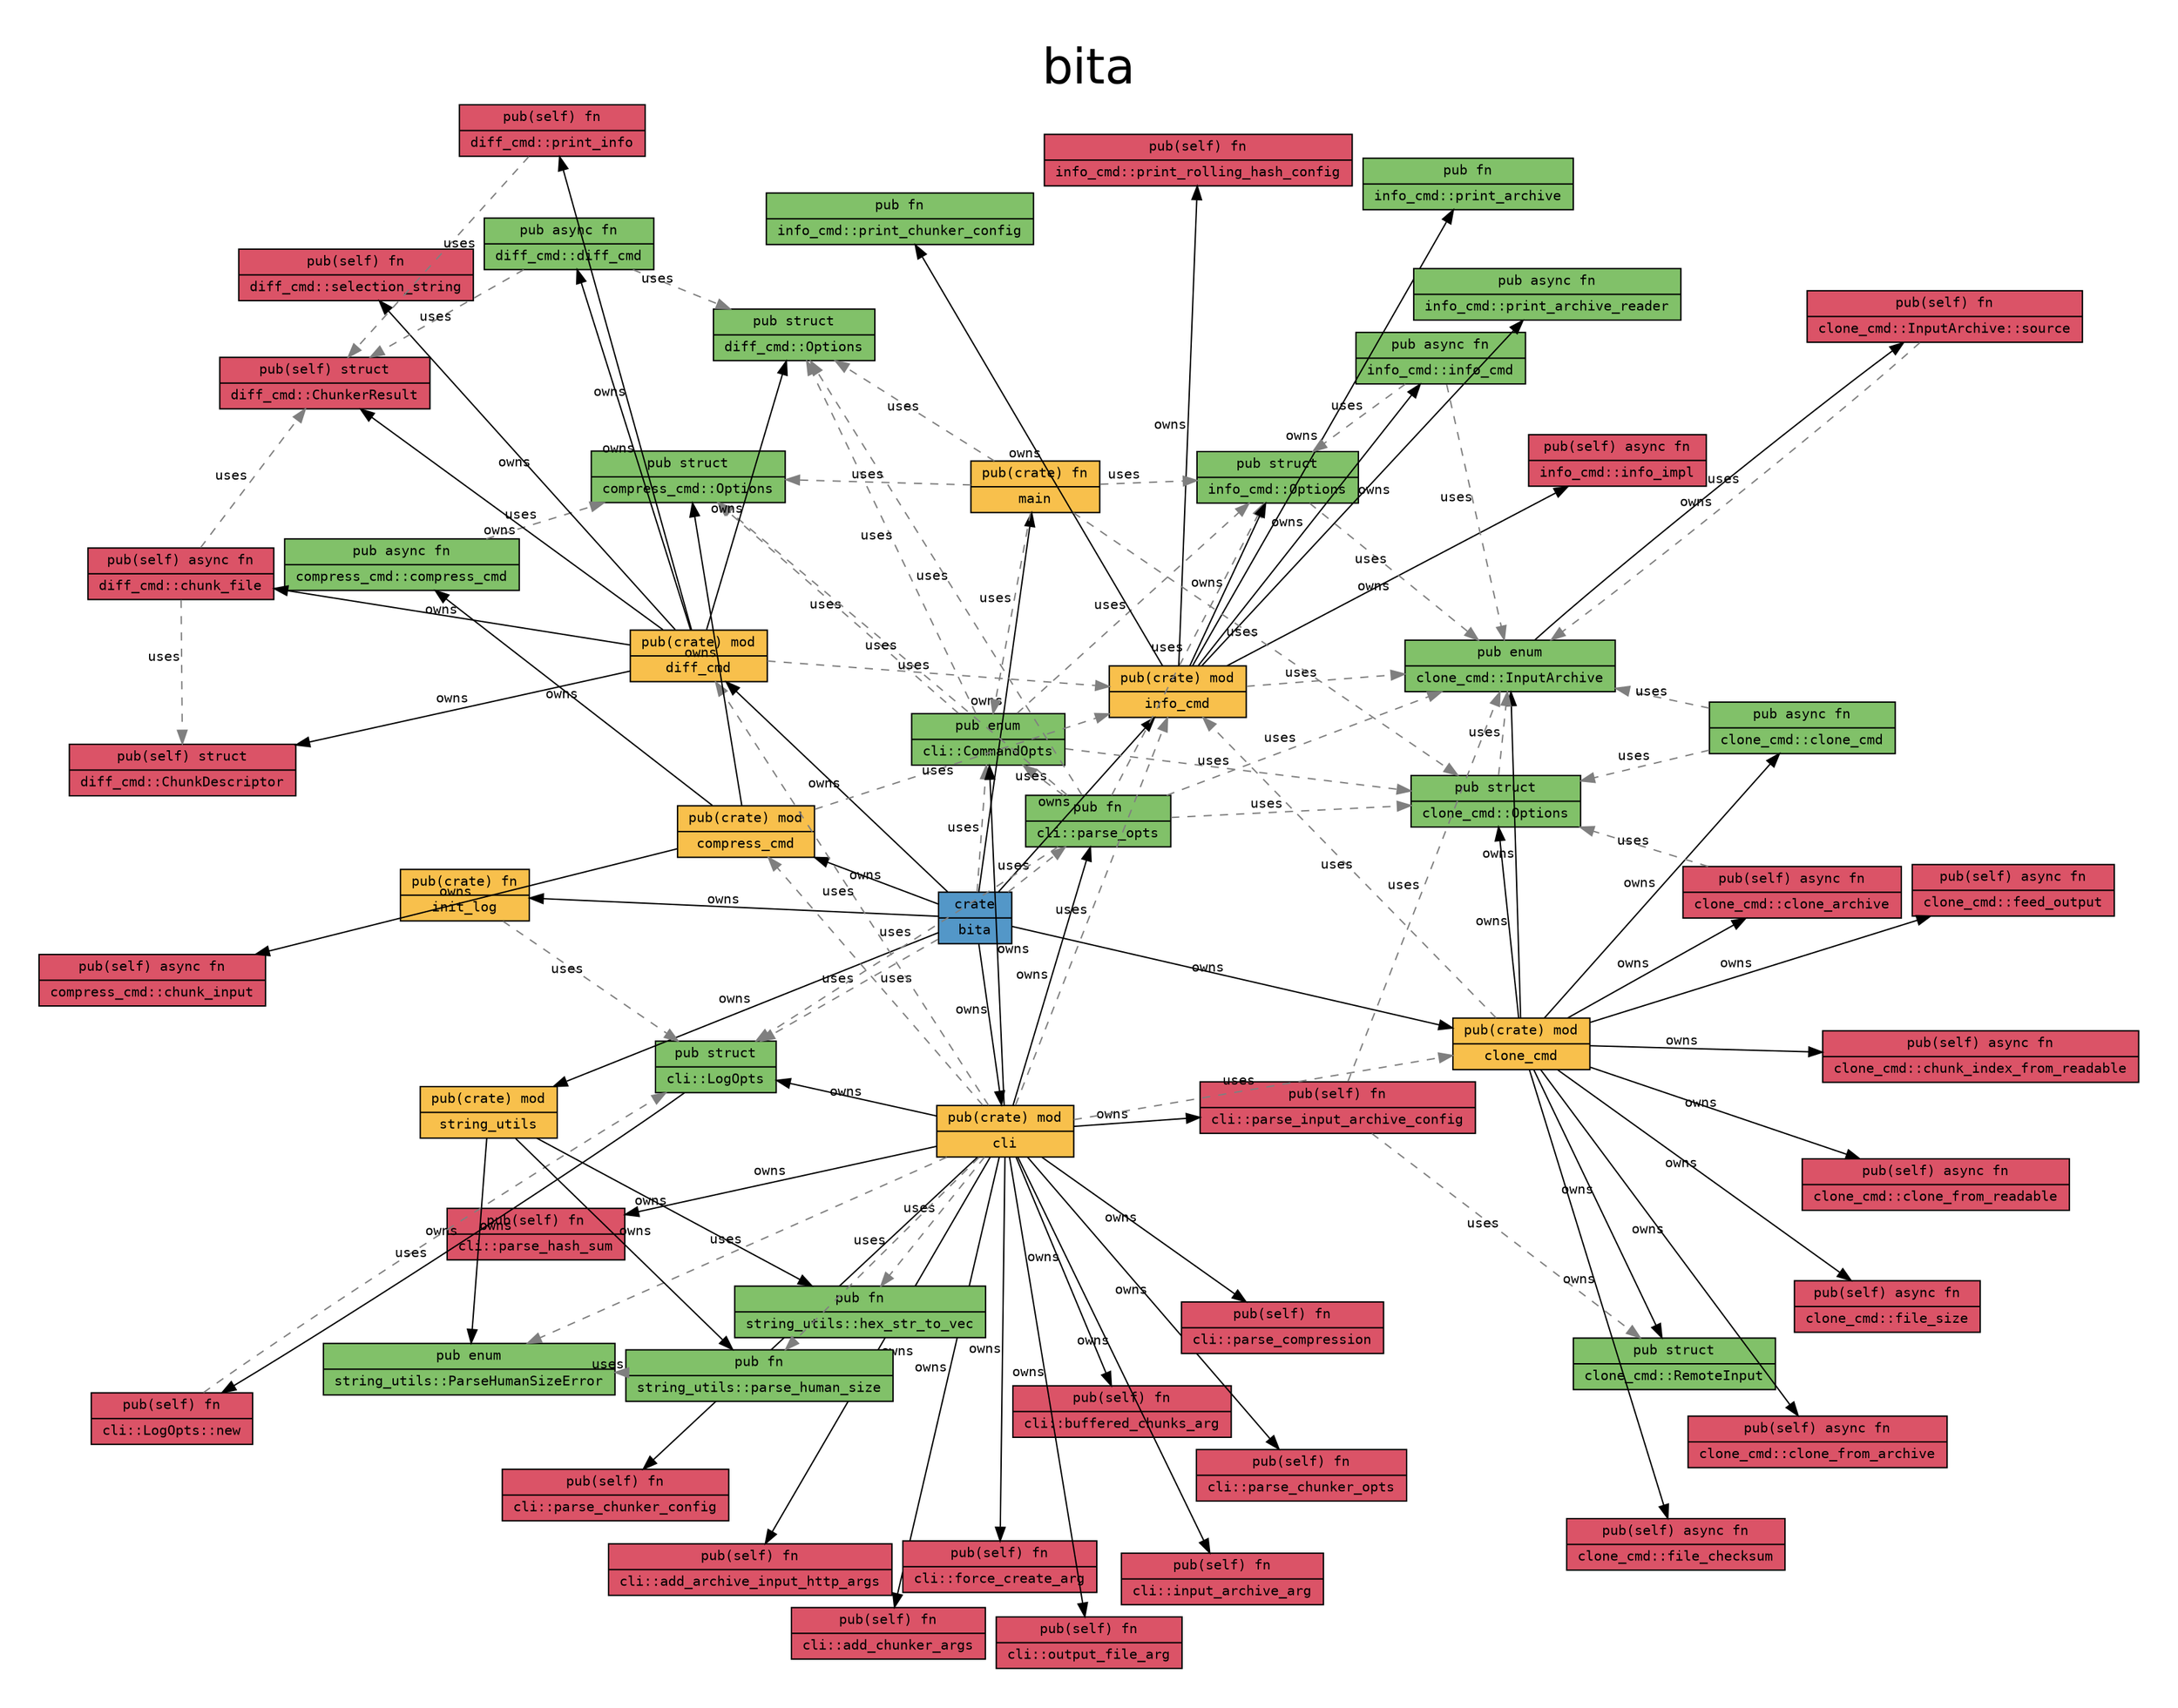 digraph {

    graph [
        label="bita",
        labelloc=t,

        pad=0.4,

        // Consider rendering the graph using a different layout algorithm, such as:
        // [dot, neato, twopi, circo, fdp, sfdp]
        layout=neato,
        overlap=false,
        splines="line",
        rankdir=LR,

        fontname="Helvetica", 
        fontsize="36",
    ];

    node [
        fontname="monospace",
        fontsize="10",
        shape="record",
        style="filled",
    ];

    edge [
        fontname="monospace",
        fontsize="10",
    ];

    "bita" [label="crate|bita", fillcolor="#5397c8"]; // "crate" node
    "bita::cli" [label="pub(crate) mod|cli", fillcolor="#f8c04c"]; // "mod" node
    "bita::cli::CommandOpts" [label="pub enum|cli::CommandOpts", fillcolor="#81c169"]; // "enum" node
    "bita::cli::LogOpts" [label="pub struct|cli::LogOpts", fillcolor="#81c169"]; // "struct" node
    "bita::cli::LogOpts::new" [label="pub(self) fn|cli::LogOpts::new", fillcolor="#db5367"]; // "fn" node
    "bita::cli::add_archive_input_http_args" [label="pub(self) fn|cli::add_archive_input_http_args", fillcolor="#db5367"]; // "fn" node
    "bita::cli::add_chunker_args" [label="pub(self) fn|cli::add_chunker_args", fillcolor="#db5367"]; // "fn" node
    "bita::cli::buffered_chunks_arg" [label="pub(self) fn|cli::buffered_chunks_arg", fillcolor="#db5367"]; // "fn" node
    "bita::cli::force_create_arg" [label="pub(self) fn|cli::force_create_arg", fillcolor="#db5367"]; // "fn" node
    "bita::cli::input_archive_arg" [label="pub(self) fn|cli::input_archive_arg", fillcolor="#db5367"]; // "fn" node
    "bita::cli::output_file_arg" [label="pub(self) fn|cli::output_file_arg", fillcolor="#db5367"]; // "fn" node
    "bita::cli::parse_chunker_config" [label="pub(self) fn|cli::parse_chunker_config", fillcolor="#db5367"]; // "fn" node
    "bita::cli::parse_chunker_opts" [label="pub(self) fn|cli::parse_chunker_opts", fillcolor="#db5367"]; // "fn" node
    "bita::cli::parse_compression" [label="pub(self) fn|cli::parse_compression", fillcolor="#db5367"]; // "fn" node
    "bita::cli::parse_hash_sum" [label="pub(self) fn|cli::parse_hash_sum", fillcolor="#db5367"]; // "fn" node
    "bita::cli::parse_input_archive_config" [label="pub(self) fn|cli::parse_input_archive_config", fillcolor="#db5367"]; // "fn" node
    "bita::cli::parse_opts" [label="pub fn|cli::parse_opts", fillcolor="#81c169"]; // "fn" node
    "bita::clone_cmd" [label="pub(crate) mod|clone_cmd", fillcolor="#f8c04c"]; // "mod" node
    "bita::clone_cmd::InputArchive" [label="pub enum|clone_cmd::InputArchive", fillcolor="#81c169"]; // "enum" node
    "bita::clone_cmd::InputArchive::source" [label="pub(self) fn|clone_cmd::InputArchive::source", fillcolor="#db5367"]; // "fn" node
    "bita::clone_cmd::Options" [label="pub struct|clone_cmd::Options", fillcolor="#81c169"]; // "struct" node
    "bita::clone_cmd::RemoteInput" [label="pub struct|clone_cmd::RemoteInput", fillcolor="#81c169"]; // "struct" node
    "bita::clone_cmd::chunk_index_from_readable" [label="pub(self) async fn|clone_cmd::chunk_index_from_readable", fillcolor="#db5367"]; // "async fn" node
    "bita::clone_cmd::clone_archive" [label="pub(self) async fn|clone_cmd::clone_archive", fillcolor="#db5367"]; // "async fn" node
    "bita::clone_cmd::clone_cmd" [label="pub async fn|clone_cmd::clone_cmd", fillcolor="#81c169"]; // "async fn" node
    "bita::clone_cmd::clone_from_archive" [label="pub(self) async fn|clone_cmd::clone_from_archive", fillcolor="#db5367"]; // "async fn" node
    "bita::clone_cmd::clone_from_readable" [label="pub(self) async fn|clone_cmd::clone_from_readable", fillcolor="#db5367"]; // "async fn" node
    "bita::clone_cmd::feed_output" [label="pub(self) async fn|clone_cmd::feed_output", fillcolor="#db5367"]; // "async fn" node
    "bita::clone_cmd::file_checksum" [label="pub(self) async fn|clone_cmd::file_checksum", fillcolor="#db5367"]; // "async fn" node
    "bita::clone_cmd::file_size" [label="pub(self) async fn|clone_cmd::file_size", fillcolor="#db5367"]; // "async fn" node
    "bita::compress_cmd" [label="pub(crate) mod|compress_cmd", fillcolor="#f8c04c"]; // "mod" node
    "bita::compress_cmd::Options" [label="pub struct|compress_cmd::Options", fillcolor="#81c169"]; // "struct" node
    "bita::compress_cmd::chunk_input" [label="pub(self) async fn|compress_cmd::chunk_input", fillcolor="#db5367"]; // "async fn" node
    "bita::compress_cmd::compress_cmd" [label="pub async fn|compress_cmd::compress_cmd", fillcolor="#81c169"]; // "async fn" node
    "bita::diff_cmd" [label="pub(crate) mod|diff_cmd", fillcolor="#f8c04c"]; // "mod" node
    "bita::diff_cmd::ChunkDescriptor" [label="pub(self) struct|diff_cmd::ChunkDescriptor", fillcolor="#db5367"]; // "struct" node
    "bita::diff_cmd::ChunkerResult" [label="pub(self) struct|diff_cmd::ChunkerResult", fillcolor="#db5367"]; // "struct" node
    "bita::diff_cmd::Options" [label="pub struct|diff_cmd::Options", fillcolor="#81c169"]; // "struct" node
    "bita::diff_cmd::chunk_file" [label="pub(self) async fn|diff_cmd::chunk_file", fillcolor="#db5367"]; // "async fn" node
    "bita::diff_cmd::diff_cmd" [label="pub async fn|diff_cmd::diff_cmd", fillcolor="#81c169"]; // "async fn" node
    "bita::diff_cmd::print_info" [label="pub(self) fn|diff_cmd::print_info", fillcolor="#db5367"]; // "fn" node
    "bita::diff_cmd::selection_string" [label="pub(self) fn|diff_cmd::selection_string", fillcolor="#db5367"]; // "fn" node
    "bita::info_cmd" [label="pub(crate) mod|info_cmd", fillcolor="#f8c04c"]; // "mod" node
    "bita::info_cmd::Options" [label="pub struct|info_cmd::Options", fillcolor="#81c169"]; // "struct" node
    "bita::info_cmd::info_cmd" [label="pub async fn|info_cmd::info_cmd", fillcolor="#81c169"]; // "async fn" node
    "bita::info_cmd::info_impl" [label="pub(self) async fn|info_cmd::info_impl", fillcolor="#db5367"]; // "async fn" node
    "bita::info_cmd::print_archive" [label="pub fn|info_cmd::print_archive", fillcolor="#81c169"]; // "fn" node
    "bita::info_cmd::print_archive_reader" [label="pub async fn|info_cmd::print_archive_reader", fillcolor="#81c169"]; // "async fn" node
    "bita::info_cmd::print_chunker_config" [label="pub fn|info_cmd::print_chunker_config", fillcolor="#81c169"]; // "fn" node
    "bita::info_cmd::print_rolling_hash_config" [label="pub(self) fn|info_cmd::print_rolling_hash_config", fillcolor="#db5367"]; // "fn" node
    "bita::init_log" [label="pub(crate) fn|init_log", fillcolor="#f8c04c"]; // "fn" node
    "bita::main" [label="pub(crate) fn|main", fillcolor="#f8c04c"]; // "fn" node
    "bita::string_utils" [label="pub(crate) mod|string_utils", fillcolor="#f8c04c"]; // "mod" node
    "bita::string_utils::ParseHumanSizeError" [label="pub enum|string_utils::ParseHumanSizeError", fillcolor="#81c169"]; // "enum" node
    "bita::string_utils::hex_str_to_vec" [label="pub fn|string_utils::hex_str_to_vec", fillcolor="#81c169"]; // "fn" node
    "bita::string_utils::parse_human_size" [label="pub fn|string_utils::parse_human_size", fillcolor="#81c169"]; // "fn" node

    "bita" -> "bita::cli" [label="owns", color="#000000", style="solid"] [constraint=true]; // "owns" edge
    "bita" -> "bita::cli::CommandOpts" [label="uses", color="#7f7f7f", style="dashed"] [constraint=false]; // "uses" edge
    "bita" -> "bita::cli::LogOpts" [label="uses", color="#7f7f7f", style="dashed"] [constraint=false]; // "uses" edge
    "bita" -> "bita::cli::parse_opts" [label="uses", color="#7f7f7f", style="dashed"] [constraint=false]; // "uses" edge
    "bita" -> "bita::clone_cmd" [label="owns", color="#000000", style="solid"] [constraint=true]; // "owns" edge
    "bita" -> "bita::compress_cmd" [label="owns", color="#000000", style="solid"] [constraint=true]; // "owns" edge
    "bita" -> "bita::diff_cmd" [label="owns", color="#000000", style="solid"] [constraint=true]; // "owns" edge
    "bita" -> "bita::info_cmd" [label="owns", color="#000000", style="solid"] [constraint=true]; // "owns" edge
    "bita" -> "bita::init_log" [label="owns", color="#000000", style="solid"] [constraint=true]; // "owns" edge
    "bita" -> "bita::main" [label="owns", color="#000000", style="solid"] [constraint=true]; // "owns" edge
    "bita" -> "bita::string_utils" [label="owns", color="#000000", style="solid"] [constraint=true]; // "owns" edge
    "bita::cli" -> "bita::cli::CommandOpts" [label="owns", color="#000000", style="solid"] [constraint=true]; // "owns" edge
    "bita::cli" -> "bita::cli::LogOpts" [label="owns", color="#000000", style="solid"] [constraint=true]; // "owns" edge
    "bita::cli" -> "bita::cli::add_archive_input_http_args" [label="owns", color="#000000", style="solid"] [constraint=true]; // "owns" edge
    "bita::cli" -> "bita::cli::add_chunker_args" [label="owns", color="#000000", style="solid"] [constraint=true]; // "owns" edge
    "bita::cli" -> "bita::cli::buffered_chunks_arg" [label="owns", color="#000000", style="solid"] [constraint=true]; // "owns" edge
    "bita::cli" -> "bita::cli::force_create_arg" [label="owns", color="#000000", style="solid"] [constraint=true]; // "owns" edge
    "bita::cli" -> "bita::cli::input_archive_arg" [label="owns", color="#000000", style="solid"] [constraint=true]; // "owns" edge
    "bita::cli" -> "bita::cli::output_file_arg" [label="owns", color="#000000", style="solid"] [constraint=true]; // "owns" edge
    "bita::cli" -> "bita::cli::parse_chunker_config" [label="owns", color="#000000", style="solid"] [constraint=true]; // "owns" edge
    "bita::cli" -> "bita::cli::parse_chunker_opts" [label="owns", color="#000000", style="solid"] [constraint=true]; // "owns" edge
    "bita::cli" -> "bita::cli::parse_compression" [label="owns", color="#000000", style="solid"] [constraint=true]; // "owns" edge
    "bita::cli" -> "bita::cli::parse_hash_sum" [label="owns", color="#000000", style="solid"] [constraint=true]; // "owns" edge
    "bita::cli" -> "bita::cli::parse_input_archive_config" [label="owns", color="#000000", style="solid"] [constraint=true]; // "owns" edge
    "bita::cli" -> "bita::cli::parse_opts" [label="owns", color="#000000", style="solid"] [constraint=true]; // "owns" edge
    "bita::cli" -> "bita::clone_cmd" [label="uses", color="#7f7f7f", style="dashed"] [constraint=false]; // "uses" edge
    "bita::cli" -> "bita::compress_cmd" [label="uses", color="#7f7f7f", style="dashed"] [constraint=false]; // "uses" edge
    "bita::cli" -> "bita::diff_cmd" [label="uses", color="#7f7f7f", style="dashed"] [constraint=false]; // "uses" edge
    "bita::cli" -> "bita::info_cmd" [label="uses", color="#7f7f7f", style="dashed"] [constraint=false]; // "uses" edge
    "bita::cli" -> "bita::string_utils::ParseHumanSizeError" [label="uses", color="#7f7f7f", style="dashed"] [constraint=false]; // "uses" edge
    "bita::cli" -> "bita::string_utils::hex_str_to_vec" [label="uses", color="#7f7f7f", style="dashed"] [constraint=false]; // "uses" edge
    "bita::cli" -> "bita::string_utils::parse_human_size" [label="uses", color="#7f7f7f", style="dashed"] [constraint=false]; // "uses" edge
    "bita::cli::CommandOpts" -> "bita::clone_cmd::Options" [label="uses", color="#7f7f7f", style="dashed"] [constraint=false]; // "uses" edge
    "bita::cli::CommandOpts" -> "bita::compress_cmd::Options" [label="uses", color="#7f7f7f", style="dashed"] [constraint=false]; // "uses" edge
    "bita::cli::CommandOpts" -> "bita::diff_cmd::Options" [label="uses", color="#7f7f7f", style="dashed"] [constraint=false]; // "uses" edge
    "bita::cli::CommandOpts" -> "bita::info_cmd::Options" [label="uses", color="#7f7f7f", style="dashed"] [constraint=false]; // "uses" edge
    "bita::cli::LogOpts" -> "bita::cli::LogOpts::new" [label="owns", color="#000000", style="solid"] [constraint=true]; // "owns" edge
    "bita::cli::LogOpts::new" -> "bita::cli::LogOpts" [label="uses", color="#7f7f7f", style="dashed"] [constraint=false]; // "uses" edge
    "bita::cli::parse_input_archive_config" -> "bita::clone_cmd::InputArchive" [label="uses", color="#7f7f7f", style="dashed"] [constraint=false]; // "uses" edge
    "bita::cli::parse_input_archive_config" -> "bita::clone_cmd::RemoteInput" [label="uses", color="#7f7f7f", style="dashed"] [constraint=false]; // "uses" edge
    "bita::cli::parse_opts" -> "bita::cli::CommandOpts" [label="uses", color="#7f7f7f", style="dashed"] [constraint=false]; // "uses" edge
    "bita::cli::parse_opts" -> "bita::cli::LogOpts" [label="uses", color="#7f7f7f", style="dashed"] [constraint=false]; // "uses" edge
    "bita::cli::parse_opts" -> "bita::clone_cmd::InputArchive" [label="uses", color="#7f7f7f", style="dashed"] [constraint=false]; // "uses" edge
    "bita::cli::parse_opts" -> "bita::clone_cmd::Options" [label="uses", color="#7f7f7f", style="dashed"] [constraint=false]; // "uses" edge
    "bita::cli::parse_opts" -> "bita::compress_cmd::Options" [label="uses", color="#7f7f7f", style="dashed"] [constraint=false]; // "uses" edge
    "bita::cli::parse_opts" -> "bita::diff_cmd::Options" [label="uses", color="#7f7f7f", style="dashed"] [constraint=false]; // "uses" edge
    "bita::cli::parse_opts" -> "bita::info_cmd::Options" [label="uses", color="#7f7f7f", style="dashed"] [constraint=false]; // "uses" edge
    "bita::clone_cmd" -> "bita::clone_cmd::InputArchive" [label="owns", color="#000000", style="solid"] [constraint=true]; // "owns" edge
    "bita::clone_cmd" -> "bita::clone_cmd::Options" [label="owns", color="#000000", style="solid"] [constraint=true]; // "owns" edge
    "bita::clone_cmd" -> "bita::clone_cmd::RemoteInput" [label="owns", color="#000000", style="solid"] [constraint=true]; // "owns" edge
    "bita::clone_cmd" -> "bita::clone_cmd::chunk_index_from_readable" [label="owns", color="#000000", style="solid"] [constraint=true]; // "owns" edge
    "bita::clone_cmd" -> "bita::clone_cmd::clone_archive" [label="owns", color="#000000", style="solid"] [constraint=true]; // "owns" edge
    "bita::clone_cmd" -> "bita::clone_cmd::clone_cmd" [label="owns", color="#000000", style="solid"] [constraint=true]; // "owns" edge
    "bita::clone_cmd" -> "bita::clone_cmd::clone_from_archive" [label="owns", color="#000000", style="solid"] [constraint=true]; // "owns" edge
    "bita::clone_cmd" -> "bita::clone_cmd::clone_from_readable" [label="owns", color="#000000", style="solid"] [constraint=true]; // "owns" edge
    "bita::clone_cmd" -> "bita::clone_cmd::feed_output" [label="owns", color="#000000", style="solid"] [constraint=true]; // "owns" edge
    "bita::clone_cmd" -> "bita::clone_cmd::file_checksum" [label="owns", color="#000000", style="solid"] [constraint=true]; // "owns" edge
    "bita::clone_cmd" -> "bita::clone_cmd::file_size" [label="owns", color="#000000", style="solid"] [constraint=true]; // "owns" edge
    "bita::clone_cmd" -> "bita::info_cmd" [label="uses", color="#7f7f7f", style="dashed"] [constraint=false]; // "uses" edge
    "bita::clone_cmd::InputArchive" -> "bita::clone_cmd::InputArchive::source" [label="owns", color="#000000", style="solid"] [constraint=true]; // "owns" edge
    "bita::clone_cmd::InputArchive::source" -> "bita::clone_cmd::InputArchive" [label="uses", color="#7f7f7f", style="dashed"] [constraint=false]; // "uses" edge
    "bita::clone_cmd::Options" -> "bita::clone_cmd::InputArchive" [label="uses", color="#7f7f7f", style="dashed"] [constraint=false]; // "uses" edge
    "bita::clone_cmd::clone_archive" -> "bita::clone_cmd::Options" [label="uses", color="#7f7f7f", style="dashed"] [constraint=false]; // "uses" edge
    "bita::clone_cmd::clone_cmd" -> "bita::clone_cmd::InputArchive" [label="uses", color="#7f7f7f", style="dashed"] [constraint=false]; // "uses" edge
    "bita::clone_cmd::clone_cmd" -> "bita::clone_cmd::Options" [label="uses", color="#7f7f7f", style="dashed"] [constraint=false]; // "uses" edge
    "bita::compress_cmd" -> "bita::compress_cmd::Options" [label="owns", color="#000000", style="solid"] [constraint=true]; // "owns" edge
    "bita::compress_cmd" -> "bita::compress_cmd::chunk_input" [label="owns", color="#000000", style="solid"] [constraint=true]; // "owns" edge
    "bita::compress_cmd" -> "bita::compress_cmd::compress_cmd" [label="owns", color="#000000", style="solid"] [constraint=true]; // "owns" edge
    "bita::compress_cmd" -> "bita::info_cmd" [label="uses", color="#7f7f7f", style="dashed"] [constraint=false]; // "uses" edge
    "bita::compress_cmd::compress_cmd" -> "bita::compress_cmd::Options" [label="uses", color="#7f7f7f", style="dashed"] [constraint=false]; // "uses" edge
    "bita::diff_cmd" -> "bita::diff_cmd::ChunkDescriptor" [label="owns", color="#000000", style="solid"] [constraint=true]; // "owns" edge
    "bita::diff_cmd" -> "bita::diff_cmd::ChunkerResult" [label="owns", color="#000000", style="solid"] [constraint=true]; // "owns" edge
    "bita::diff_cmd" -> "bita::diff_cmd::Options" [label="owns", color="#000000", style="solid"] [constraint=true]; // "owns" edge
    "bita::diff_cmd" -> "bita::diff_cmd::chunk_file" [label="owns", color="#000000", style="solid"] [constraint=true]; // "owns" edge
    "bita::diff_cmd" -> "bita::diff_cmd::diff_cmd" [label="owns", color="#000000", style="solid"] [constraint=true]; // "owns" edge
    "bita::diff_cmd" -> "bita::diff_cmd::print_info" [label="owns", color="#000000", style="solid"] [constraint=true]; // "owns" edge
    "bita::diff_cmd" -> "bita::diff_cmd::selection_string" [label="owns", color="#000000", style="solid"] [constraint=true]; // "owns" edge
    "bita::diff_cmd" -> "bita::info_cmd" [label="uses", color="#7f7f7f", style="dashed"] [constraint=false]; // "uses" edge
    "bita::diff_cmd::chunk_file" -> "bita::diff_cmd::ChunkDescriptor" [label="uses", color="#7f7f7f", style="dashed"] [constraint=false]; // "uses" edge
    "bita::diff_cmd::chunk_file" -> "bita::diff_cmd::ChunkerResult" [label="uses", color="#7f7f7f", style="dashed"] [constraint=false]; // "uses" edge
    "bita::diff_cmd::diff_cmd" -> "bita::diff_cmd::ChunkerResult" [label="uses", color="#7f7f7f", style="dashed"] [constraint=false]; // "uses" edge
    "bita::diff_cmd::diff_cmd" -> "bita::diff_cmd::Options" [label="uses", color="#7f7f7f", style="dashed"] [constraint=false]; // "uses" edge
    "bita::diff_cmd::print_info" -> "bita::diff_cmd::ChunkerResult" [label="uses", color="#7f7f7f", style="dashed"] [constraint=false]; // "uses" edge
    "bita::info_cmd" -> "bita::clone_cmd::InputArchive" [label="uses", color="#7f7f7f", style="dashed"] [constraint=false]; // "uses" edge
    "bita::info_cmd" -> "bita::info_cmd::Options" [label="owns", color="#000000", style="solid"] [constraint=true]; // "owns" edge
    "bita::info_cmd" -> "bita::info_cmd::info_cmd" [label="owns", color="#000000", style="solid"] [constraint=true]; // "owns" edge
    "bita::info_cmd" -> "bita::info_cmd::info_impl" [label="owns", color="#000000", style="solid"] [constraint=true]; // "owns" edge
    "bita::info_cmd" -> "bita::info_cmd::print_archive" [label="owns", color="#000000", style="solid"] [constraint=true]; // "owns" edge
    "bita::info_cmd" -> "bita::info_cmd::print_archive_reader" [label="owns", color="#000000", style="solid"] [constraint=true]; // "owns" edge
    "bita::info_cmd" -> "bita::info_cmd::print_chunker_config" [label="owns", color="#000000", style="solid"] [constraint=true]; // "owns" edge
    "bita::info_cmd" -> "bita::info_cmd::print_rolling_hash_config" [label="owns", color="#000000", style="solid"] [constraint=true]; // "owns" edge
    "bita::info_cmd::Options" -> "bita::clone_cmd::InputArchive" [label="uses", color="#7f7f7f", style="dashed"] [constraint=false]; // "uses" edge
    "bita::info_cmd::info_cmd" -> "bita::clone_cmd::InputArchive" [label="uses", color="#7f7f7f", style="dashed"] [constraint=false]; // "uses" edge
    "bita::info_cmd::info_cmd" -> "bita::info_cmd::Options" [label="uses", color="#7f7f7f", style="dashed"] [constraint=false]; // "uses" edge
    "bita::init_log" -> "bita::cli::LogOpts" [label="uses", color="#7f7f7f", style="dashed"] [constraint=false]; // "uses" edge
    "bita::main" -> "bita::cli::CommandOpts" [label="uses", color="#7f7f7f", style="dashed"] [constraint=false]; // "uses" edge
    "bita::main" -> "bita::clone_cmd::Options" [label="uses", color="#7f7f7f", style="dashed"] [constraint=false]; // "uses" edge
    "bita::main" -> "bita::compress_cmd::Options" [label="uses", color="#7f7f7f", style="dashed"] [constraint=false]; // "uses" edge
    "bita::main" -> "bita::diff_cmd::Options" [label="uses", color="#7f7f7f", style="dashed"] [constraint=false]; // "uses" edge
    "bita::main" -> "bita::info_cmd::Options" [label="uses", color="#7f7f7f", style="dashed"] [constraint=false]; // "uses" edge
    "bita::string_utils" -> "bita::string_utils::ParseHumanSizeError" [label="owns", color="#000000", style="solid"] [constraint=true]; // "owns" edge
    "bita::string_utils" -> "bita::string_utils::hex_str_to_vec" [label="owns", color="#000000", style="solid"] [constraint=true]; // "owns" edge
    "bita::string_utils" -> "bita::string_utils::parse_human_size" [label="owns", color="#000000", style="solid"] [constraint=true]; // "owns" edge
    "bita::string_utils::parse_human_size" -> "bita::string_utils::ParseHumanSizeError" [label="uses", color="#7f7f7f", style="dashed"] [constraint=false]; // "uses" edge

}

